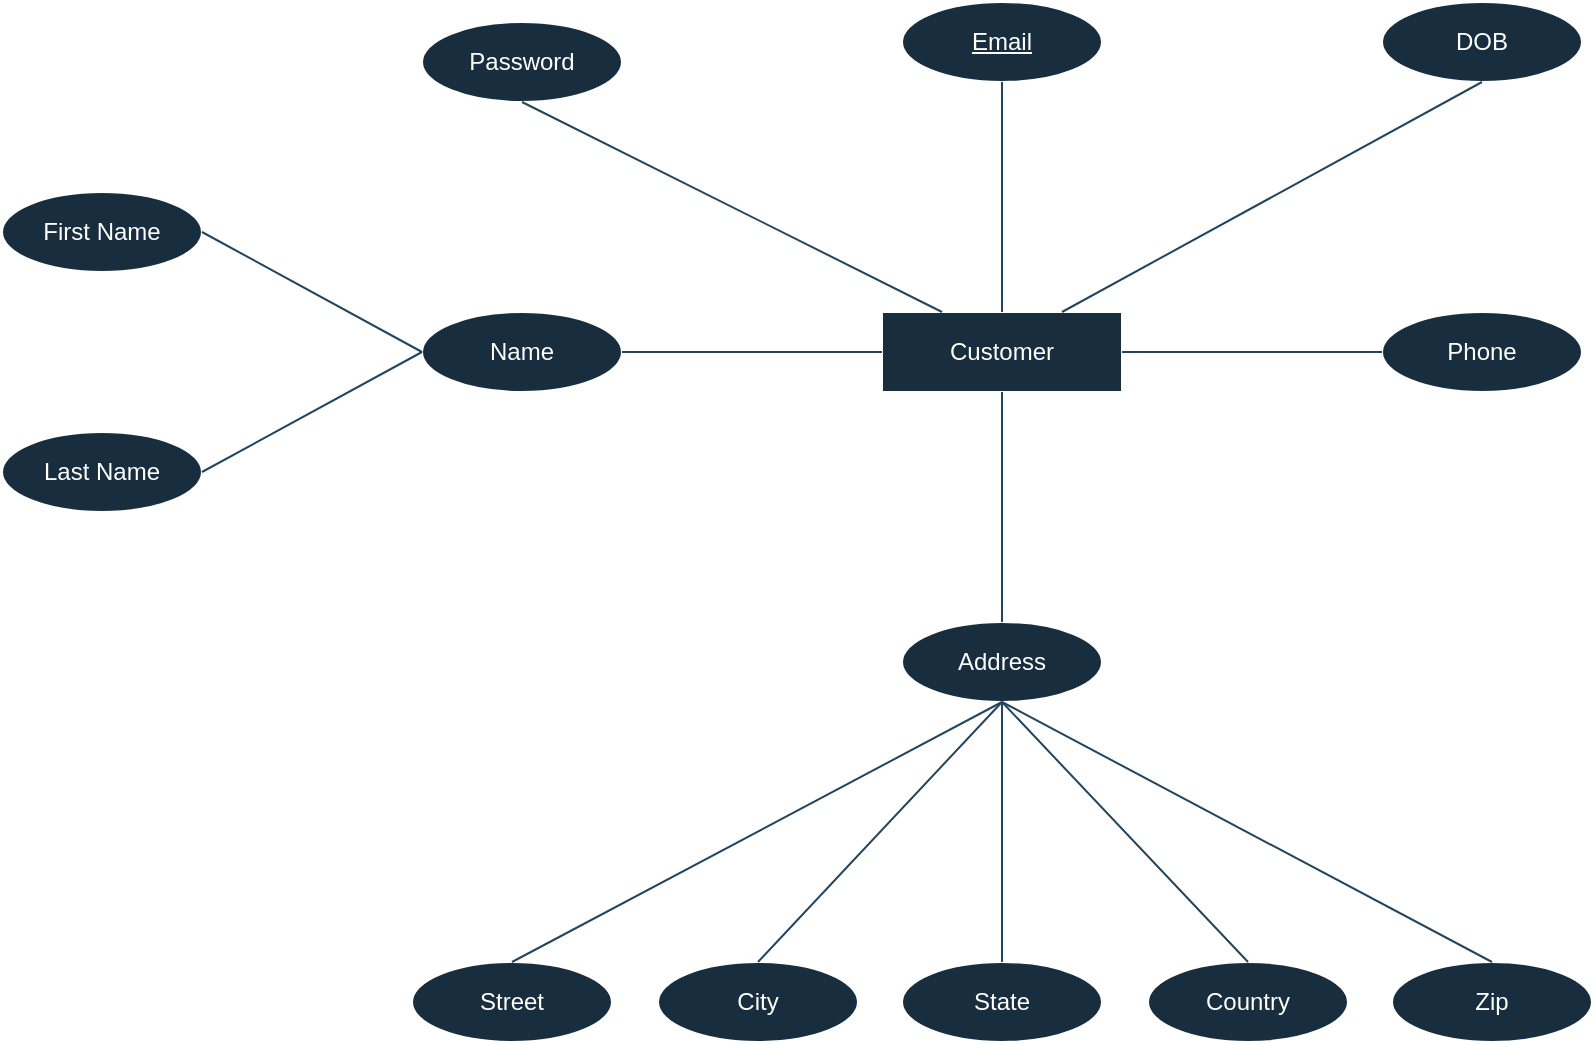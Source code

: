 <mxfile version="22.1.0" type="device" pages="4">
  <diagram id="R2lEEEUBdFMjLlhIrx00" name="customer">
    <mxGraphModel dx="1318" dy="870" grid="1" gridSize="10" guides="1" tooltips="1" connect="1" arrows="1" fold="1" page="1" pageScale="1" pageWidth="1100" pageHeight="850" math="0" shadow="0" extFonts="Permanent Marker^https://fonts.googleapis.com/css?family=Permanent+Marker">
      <root>
        <mxCell id="0" />
        <mxCell id="1" parent="0" />
        <mxCell id="ugbAvfdmD2CdIIh8Tc3_-12" value="Customer" style="whiteSpace=wrap;html=1;align=center;strokeColor=#FFFFFF;fontColor=#FFFFFF;fillColor=#182E3E;" parent="1" vertex="1">
          <mxGeometry x="490" y="405" width="120" height="40" as="geometry" />
        </mxCell>
        <mxCell id="ugbAvfdmD2CdIIh8Tc3_-14" value="Email" style="ellipse;whiteSpace=wrap;html=1;align=center;fontStyle=4;strokeColor=#FFFFFF;fontColor=#FFFFFF;fillColor=#182E3E;" parent="1" vertex="1">
          <mxGeometry x="500" y="250" width="100" height="40" as="geometry" />
        </mxCell>
        <mxCell id="ugbAvfdmD2CdIIh8Tc3_-15" value="Name" style="ellipse;whiteSpace=wrap;html=1;align=center;strokeColor=#FFFFFF;fontColor=#FFFFFF;fillColor=#182E3E;" parent="1" vertex="1">
          <mxGeometry x="260" y="405" width="100" height="40" as="geometry" />
        </mxCell>
        <mxCell id="ugbAvfdmD2CdIIh8Tc3_-16" value="First Name" style="ellipse;whiteSpace=wrap;html=1;align=center;strokeColor=#FFFFFF;fontColor=#FFFFFF;fillColor=#182E3E;" parent="1" vertex="1">
          <mxGeometry x="50" y="345" width="100" height="40" as="geometry" />
        </mxCell>
        <mxCell id="ugbAvfdmD2CdIIh8Tc3_-17" value="Last Name" style="ellipse;whiteSpace=wrap;html=1;align=center;strokeColor=#FFFFFF;fontColor=#FFFFFF;fillColor=#182E3E;" parent="1" vertex="1">
          <mxGeometry x="50" y="465" width="100" height="40" as="geometry" />
        </mxCell>
        <mxCell id="ugbAvfdmD2CdIIh8Tc3_-18" value="" style="endArrow=none;html=1;rounded=0;strokeColor=#23445D;exitX=1;exitY=0.5;exitDx=0;exitDy=0;entryX=0;entryY=0.5;entryDx=0;entryDy=0;" parent="1" source="ugbAvfdmD2CdIIh8Tc3_-16" target="ugbAvfdmD2CdIIh8Tc3_-15" edge="1">
          <mxGeometry width="50" height="50" relative="1" as="geometry">
            <mxPoint x="460" y="275" as="sourcePoint" />
            <mxPoint x="510" y="225" as="targetPoint" />
          </mxGeometry>
        </mxCell>
        <mxCell id="ugbAvfdmD2CdIIh8Tc3_-19" value="" style="endArrow=none;html=1;rounded=0;strokeColor=#23445D;exitX=1;exitY=0.5;exitDx=0;exitDy=0;entryX=0;entryY=0.5;entryDx=0;entryDy=0;" parent="1" source="ugbAvfdmD2CdIIh8Tc3_-17" target="ugbAvfdmD2CdIIh8Tc3_-15" edge="1">
          <mxGeometry width="50" height="50" relative="1" as="geometry">
            <mxPoint x="160" y="375" as="sourcePoint" />
            <mxPoint x="270" y="435" as="targetPoint" />
          </mxGeometry>
        </mxCell>
        <mxCell id="ugbAvfdmD2CdIIh8Tc3_-20" value="Address" style="ellipse;whiteSpace=wrap;html=1;align=center;strokeColor=#FFFFFF;fontColor=#FFFFFF;fillColor=#182E3E;" parent="1" vertex="1">
          <mxGeometry x="500" y="560" width="100" height="40" as="geometry" />
        </mxCell>
        <mxCell id="ugbAvfdmD2CdIIh8Tc3_-21" value="Street" style="ellipse;whiteSpace=wrap;html=1;align=center;strokeColor=#FFFFFF;fontColor=#FFFFFF;fillColor=#182E3E;" parent="1" vertex="1">
          <mxGeometry x="255" y="730" width="100" height="40" as="geometry" />
        </mxCell>
        <mxCell id="ugbAvfdmD2CdIIh8Tc3_-22" value="City" style="ellipse;whiteSpace=wrap;html=1;align=center;strokeColor=#FFFFFF;fontColor=#FFFFFF;fillColor=#182E3E;" parent="1" vertex="1">
          <mxGeometry x="378" y="730" width="100" height="40" as="geometry" />
        </mxCell>
        <mxCell id="ugbAvfdmD2CdIIh8Tc3_-23" value="" style="endArrow=none;html=1;rounded=0;strokeColor=#23445D;exitX=0.5;exitY=0;exitDx=0;exitDy=0;entryX=0.5;entryY=1;entryDx=0;entryDy=0;" parent="1" source="ugbAvfdmD2CdIIh8Tc3_-21" target="ugbAvfdmD2CdIIh8Tc3_-20" edge="1">
          <mxGeometry width="50" height="50" relative="1" as="geometry">
            <mxPoint x="700" y="430" as="sourcePoint" />
            <mxPoint x="750" y="380" as="targetPoint" />
          </mxGeometry>
        </mxCell>
        <mxCell id="ugbAvfdmD2CdIIh8Tc3_-24" value="" style="endArrow=none;html=1;rounded=0;strokeColor=#23445D;entryX=0.5;entryY=1;entryDx=0;entryDy=0;exitX=0.5;exitY=0;exitDx=0;exitDy=0;" parent="1" source="ugbAvfdmD2CdIIh8Tc3_-22" target="ugbAvfdmD2CdIIh8Tc3_-20" edge="1">
          <mxGeometry width="50" height="50" relative="1" as="geometry">
            <mxPoint x="580" y="730" as="sourcePoint" />
            <mxPoint x="510" y="590" as="targetPoint" />
          </mxGeometry>
        </mxCell>
        <mxCell id="ugbAvfdmD2CdIIh8Tc3_-25" value="State" style="ellipse;whiteSpace=wrap;html=1;align=center;strokeColor=#FFFFFF;fontColor=#FFFFFF;fillColor=#182E3E;" parent="1" vertex="1">
          <mxGeometry x="500" y="730" width="100" height="40" as="geometry" />
        </mxCell>
        <mxCell id="ugbAvfdmD2CdIIh8Tc3_-26" value="Zip" style="ellipse;whiteSpace=wrap;html=1;align=center;strokeColor=#FFFFFF;fontColor=#FFFFFF;fillColor=#182E3E;" parent="1" vertex="1">
          <mxGeometry x="745" y="730" width="100" height="40" as="geometry" />
        </mxCell>
        <mxCell id="ugbAvfdmD2CdIIh8Tc3_-27" value="Country" style="ellipse;whiteSpace=wrap;html=1;align=center;strokeColor=#FFFFFF;fontColor=#FFFFFF;fillColor=#182E3E;" parent="1" vertex="1">
          <mxGeometry x="623" y="730" width="100" height="40" as="geometry" />
        </mxCell>
        <mxCell id="ugbAvfdmD2CdIIh8Tc3_-28" value="" style="endArrow=none;html=1;rounded=0;strokeColor=#23445D;entryX=0.5;entryY=1;entryDx=0;entryDy=0;exitX=0.5;exitY=0;exitDx=0;exitDy=0;" parent="1" source="ugbAvfdmD2CdIIh8Tc3_-25" target="ugbAvfdmD2CdIIh8Tc3_-20" edge="1">
          <mxGeometry width="50" height="50" relative="1" as="geometry">
            <mxPoint x="480" y="740" as="sourcePoint" />
            <mxPoint x="560" y="610" as="targetPoint" />
          </mxGeometry>
        </mxCell>
        <mxCell id="ugbAvfdmD2CdIIh8Tc3_-29" value="" style="endArrow=none;html=1;rounded=0;strokeColor=#23445D;entryX=0.5;entryY=1;entryDx=0;entryDy=0;exitX=0.5;exitY=0;exitDx=0;exitDy=0;" parent="1" source="ugbAvfdmD2CdIIh8Tc3_-27" target="ugbAvfdmD2CdIIh8Tc3_-20" edge="1">
          <mxGeometry width="50" height="50" relative="1" as="geometry">
            <mxPoint x="600" y="740" as="sourcePoint" />
            <mxPoint x="560" y="610" as="targetPoint" />
          </mxGeometry>
        </mxCell>
        <mxCell id="ugbAvfdmD2CdIIh8Tc3_-30" value="" style="endArrow=none;html=1;rounded=0;strokeColor=#23445D;entryX=0.5;entryY=1;entryDx=0;entryDy=0;exitX=0.5;exitY=0;exitDx=0;exitDy=0;" parent="1" source="ugbAvfdmD2CdIIh8Tc3_-26" target="ugbAvfdmD2CdIIh8Tc3_-20" edge="1">
          <mxGeometry width="50" height="50" relative="1" as="geometry">
            <mxPoint x="730" y="740" as="sourcePoint" />
            <mxPoint x="560" y="610" as="targetPoint" />
          </mxGeometry>
        </mxCell>
        <mxCell id="ugbAvfdmD2CdIIh8Tc3_-31" value="DOB" style="ellipse;whiteSpace=wrap;html=1;align=center;strokeColor=#FFFFFF;fontColor=#FFFFFF;fillColor=#182E3E;" parent="1" vertex="1">
          <mxGeometry x="740" y="250" width="100" height="40" as="geometry" />
        </mxCell>
        <mxCell id="ugbAvfdmD2CdIIh8Tc3_-32" value="Phone" style="ellipse;whiteSpace=wrap;html=1;align=center;strokeColor=#FFFFFF;fontColor=#FFFFFF;fillColor=#182E3E;" parent="1" vertex="1">
          <mxGeometry x="740" y="405" width="100" height="40" as="geometry" />
        </mxCell>
        <mxCell id="ugbAvfdmD2CdIIh8Tc3_-33" value="Password" style="ellipse;whiteSpace=wrap;html=1;align=center;strokeColor=#FFFFFF;fontColor=#FFFFFF;fillColor=#182E3E;" parent="1" vertex="1">
          <mxGeometry x="260" y="260" width="100" height="40" as="geometry" />
        </mxCell>
        <mxCell id="ugbAvfdmD2CdIIh8Tc3_-34" value="" style="endArrow=none;html=1;rounded=0;strokeColor=#23445D;entryX=0.5;entryY=1;entryDx=0;entryDy=0;exitX=0.25;exitY=0;exitDx=0;exitDy=0;" parent="1" source="ugbAvfdmD2CdIIh8Tc3_-12" target="ugbAvfdmD2CdIIh8Tc3_-33" edge="1">
          <mxGeometry width="50" height="50" relative="1" as="geometry">
            <mxPoint x="500" y="620" as="sourcePoint" />
            <mxPoint x="550" y="570" as="targetPoint" />
          </mxGeometry>
        </mxCell>
        <mxCell id="ugbAvfdmD2CdIIh8Tc3_-35" value="" style="endArrow=none;html=1;rounded=0;strokeColor=#23445D;entryX=1;entryY=0.5;entryDx=0;entryDy=0;exitX=0;exitY=0.5;exitDx=0;exitDy=0;" parent="1" source="ugbAvfdmD2CdIIh8Tc3_-12" target="ugbAvfdmD2CdIIh8Tc3_-15" edge="1">
          <mxGeometry width="50" height="50" relative="1" as="geometry">
            <mxPoint x="500" y="415" as="sourcePoint" />
            <mxPoint x="320" y="310" as="targetPoint" />
          </mxGeometry>
        </mxCell>
        <mxCell id="ugbAvfdmD2CdIIh8Tc3_-36" value="" style="endArrow=none;html=1;rounded=0;strokeColor=#23445D;entryX=0.5;entryY=0;entryDx=0;entryDy=0;exitX=0.5;exitY=1;exitDx=0;exitDy=0;" parent="1" source="ugbAvfdmD2CdIIh8Tc3_-14" target="ugbAvfdmD2CdIIh8Tc3_-12" edge="1">
          <mxGeometry width="50" height="50" relative="1" as="geometry">
            <mxPoint x="500" y="435" as="sourcePoint" />
            <mxPoint x="370" y="435" as="targetPoint" />
          </mxGeometry>
        </mxCell>
        <mxCell id="ugbAvfdmD2CdIIh8Tc3_-37" value="" style="endArrow=none;html=1;rounded=0;strokeColor=#23445D;entryX=0.75;entryY=0;entryDx=0;entryDy=0;exitX=0.5;exitY=1;exitDx=0;exitDy=0;" parent="1" source="ugbAvfdmD2CdIIh8Tc3_-31" target="ugbAvfdmD2CdIIh8Tc3_-12" edge="1">
          <mxGeometry width="50" height="50" relative="1" as="geometry">
            <mxPoint x="560" y="300" as="sourcePoint" />
            <mxPoint x="560" y="415" as="targetPoint" />
          </mxGeometry>
        </mxCell>
        <mxCell id="ugbAvfdmD2CdIIh8Tc3_-38" value="" style="endArrow=none;html=1;rounded=0;strokeColor=#23445D;entryX=0.5;entryY=0;entryDx=0;entryDy=0;exitX=0.5;exitY=1;exitDx=0;exitDy=0;" parent="1" source="ugbAvfdmD2CdIIh8Tc3_-12" target="ugbAvfdmD2CdIIh8Tc3_-20" edge="1">
          <mxGeometry width="50" height="50" relative="1" as="geometry">
            <mxPoint x="530" y="415" as="sourcePoint" />
            <mxPoint x="320" y="310" as="targetPoint" />
          </mxGeometry>
        </mxCell>
        <mxCell id="ugbAvfdmD2CdIIh8Tc3_-39" value="" style="endArrow=none;html=1;rounded=0;strokeColor=#23445D;entryX=1;entryY=0.5;entryDx=0;entryDy=0;exitX=0;exitY=0.5;exitDx=0;exitDy=0;" parent="1" source="ugbAvfdmD2CdIIh8Tc3_-32" target="ugbAvfdmD2CdIIh8Tc3_-12" edge="1">
          <mxGeometry width="50" height="50" relative="1" as="geometry">
            <mxPoint x="540" y="425" as="sourcePoint" />
            <mxPoint x="330" y="320" as="targetPoint" />
          </mxGeometry>
        </mxCell>
      </root>
    </mxGraphModel>
  </diagram>
  <diagram id="U1bSplDY5_WWmYXj9NxQ" name="products">
    <mxGraphModel dx="1321" dy="870" grid="1" gridSize="10" guides="1" tooltips="1" connect="1" arrows="1" fold="1" page="1" pageScale="1" pageWidth="1100" pageHeight="850" math="0" shadow="0">
      <root>
        <mxCell id="0" />
        <mxCell id="1" parent="0" />
        <mxCell id="1Y8i_Vt8Bunr1dhVFOgr-8" value="" style="edgeStyle=orthogonalEdgeStyle;rounded=0;orthogonalLoop=1;jettySize=auto;html=1;strokeColor=#23445D;endArrow=none;endFill=0;" edge="1" parent="1" source="1Y8i_Vt8Bunr1dhVFOgr-1" target="1Y8i_Vt8Bunr1dhVFOgr-3">
          <mxGeometry relative="1" as="geometry" />
        </mxCell>
        <mxCell id="1Y8i_Vt8Bunr1dhVFOgr-9" style="edgeStyle=orthogonalEdgeStyle;rounded=0;orthogonalLoop=1;jettySize=auto;html=1;entryX=0;entryY=0.5;entryDx=0;entryDy=0;strokeColor=#23445D;endArrow=none;endFill=0;" edge="1" parent="1" source="1Y8i_Vt8Bunr1dhVFOgr-1" target="1Y8i_Vt8Bunr1dhVFOgr-7">
          <mxGeometry relative="1" as="geometry" />
        </mxCell>
        <mxCell id="1Y8i_Vt8Bunr1dhVFOgr-10" style="edgeStyle=orthogonalEdgeStyle;rounded=0;orthogonalLoop=1;jettySize=auto;html=1;entryX=0.5;entryY=0;entryDx=0;entryDy=0;strokeColor=#23445D;endArrow=none;endFill=0;" edge="1" parent="1" source="1Y8i_Vt8Bunr1dhVFOgr-1" target="1Y8i_Vt8Bunr1dhVFOgr-6">
          <mxGeometry relative="1" as="geometry" />
        </mxCell>
        <mxCell id="1Y8i_Vt8Bunr1dhVFOgr-11" style="edgeStyle=orthogonalEdgeStyle;rounded=0;orthogonalLoop=1;jettySize=auto;html=1;entryX=1;entryY=0.5;entryDx=0;entryDy=0;strokeColor=#23445D;endArrow=none;endFill=0;" edge="1" parent="1" source="1Y8i_Vt8Bunr1dhVFOgr-1" target="1Y8i_Vt8Bunr1dhVFOgr-4">
          <mxGeometry relative="1" as="geometry" />
        </mxCell>
        <mxCell id="1Y8i_Vt8Bunr1dhVFOgr-12" style="rounded=0;orthogonalLoop=1;jettySize=auto;html=1;entryX=1;entryY=0;entryDx=0;entryDy=0;strokeColor=#23445D;endArrow=none;endFill=0;" edge="1" parent="1" source="1Y8i_Vt8Bunr1dhVFOgr-1" target="1Y8i_Vt8Bunr1dhVFOgr-5">
          <mxGeometry relative="1" as="geometry" />
        </mxCell>
        <mxCell id="1Y8i_Vt8Bunr1dhVFOgr-1" value="Product" style="whiteSpace=wrap;html=1;align=center;strokeColor=#FFFFFF;fontColor=#FFFFFF;fillColor=#182E3E;" vertex="1" parent="1">
          <mxGeometry x="500" y="430" width="100" height="40" as="geometry" />
        </mxCell>
        <mxCell id="1Y8i_Vt8Bunr1dhVFOgr-3" value="Product_ID" style="ellipse;whiteSpace=wrap;html=1;align=center;fontStyle=4;strokeColor=#FFFFFF;fontColor=#FFFFFF;fillColor=#182E3E;" vertex="1" parent="1">
          <mxGeometry x="500" y="280" width="100" height="40" as="geometry" />
        </mxCell>
        <mxCell id="1Y8i_Vt8Bunr1dhVFOgr-4" value="Product_Name" style="ellipse;whiteSpace=wrap;html=1;align=center;strokeColor=#FFFFFF;fontColor=#FFFFFF;fillColor=#182E3E;" vertex="1" parent="1">
          <mxGeometry x="260" y="430" width="100" height="40" as="geometry" />
        </mxCell>
        <mxCell id="1Y8i_Vt8Bunr1dhVFOgr-5" value="Product_Price" style="ellipse;whiteSpace=wrap;html=1;align=center;strokeColor=#FFFFFF;fontColor=#FFFFFF;fillColor=#182E3E;" vertex="1" parent="1">
          <mxGeometry x="260" y="600" width="100" height="40" as="geometry" />
        </mxCell>
        <mxCell id="1Y8i_Vt8Bunr1dhVFOgr-6" value="Product_Description" style="ellipse;whiteSpace=wrap;html=1;align=center;strokeColor=#FFFFFF;fontColor=#FFFFFF;fillColor=#182E3E;" vertex="1" parent="1">
          <mxGeometry x="490" y="600" width="120" height="40" as="geometry" />
        </mxCell>
        <mxCell id="1Y8i_Vt8Bunr1dhVFOgr-7" value="Product_Category" style="ellipse;whiteSpace=wrap;html=1;align=center;strokeColor=#FFFFFF;fontColor=#FFFFFF;fillColor=#182E3E;" vertex="1" parent="1">
          <mxGeometry x="740" y="430" width="110" height="40" as="geometry" />
        </mxCell>
      </root>
    </mxGraphModel>
  </diagram>
  <diagram id="ADVplZYVlYZyvyesoB6t" name="transaction">
    <mxGraphModel dx="1558" dy="870" grid="1" gridSize="10" guides="1" tooltips="1" connect="1" arrows="1" fold="1" page="1" pageScale="1" pageWidth="1100" pageHeight="850" math="0" shadow="0">
      <root>
        <mxCell id="0" />
        <mxCell id="1" parent="0" />
        <mxCell id="Q1nYXcDtqhkYo4GkZySP-1" value="Transaction" style="whiteSpace=wrap;html=1;align=center;strokeColor=#FFFFFF;fontColor=#FFFFFF;fillColor=#182E3E;labelBackgroundColor=none;" parent="1" vertex="1">
          <mxGeometry x="500" y="405" width="100" height="40" as="geometry" />
        </mxCell>
        <mxCell id="3SHky4rWye61tedKXQMc-1" value="Transaction_ID" style="ellipse;whiteSpace=wrap;html=1;align=center;fontStyle=4;labelBackgroundColor=none;fillColor=#182E3E;strokeColor=#FFFFFF;fontColor=#FFFFFF;" vertex="1" parent="1">
          <mxGeometry x="500" y="280" width="100" height="40" as="geometry" />
        </mxCell>
        <mxCell id="3SHky4rWye61tedKXQMc-2" value="Trsn_Status" style="ellipse;whiteSpace=wrap;html=1;align=center;strokeColor=#FFFFFF;fontColor=#FFFFFF;fillColor=#182E3E;" vertex="1" parent="1">
          <mxGeometry x="300" y="405" width="100" height="40" as="geometry" />
        </mxCell>
        <mxCell id="3SHky4rWye61tedKXQMc-3" value="Trsn_Time" style="ellipse;whiteSpace=wrap;html=1;align=center;strokeColor=#FFFFFF;fontColor=#FFFFFF;fillColor=#182E3E;" vertex="1" parent="1">
          <mxGeometry x="500" y="530" width="100" height="40" as="geometry" />
        </mxCell>
      </root>
    </mxGraphModel>
  </diagram>
  <diagram id="2zyVf5xR1xvGA76PFNHv" name="order">
    <mxGraphModel dx="1318" dy="870" grid="1" gridSize="10" guides="1" tooltips="1" connect="1" arrows="1" fold="1" page="1" pageScale="1" pageWidth="1100" pageHeight="850" math="0" shadow="0">
      <root>
        <mxCell id="0" />
        <mxCell id="1" parent="0" />
        <mxCell id="8OGqyuSJzcMr2tcg1Gh0-3" style="edgeStyle=orthogonalEdgeStyle;rounded=0;orthogonalLoop=1;jettySize=auto;html=1;entryX=0.5;entryY=1;entryDx=0;entryDy=0;strokeColor=#23445D;endArrow=none;endFill=0;" edge="1" parent="1" source="8OGqyuSJzcMr2tcg1Gh0-1" target="8OGqyuSJzcMr2tcg1Gh0-2">
          <mxGeometry relative="1" as="geometry" />
        </mxCell>
        <mxCell id="8OGqyuSJzcMr2tcg1Gh0-1" value="Order" style="whiteSpace=wrap;html=1;align=center;strokeColor=#FFFFFF;fontColor=#FFFFFF;fillColor=#182E3E;" vertex="1" parent="1">
          <mxGeometry x="500" y="405" width="100" height="40" as="geometry" />
        </mxCell>
        <mxCell id="8OGqyuSJzcMr2tcg1Gh0-2" value="Order_ID" style="ellipse;whiteSpace=wrap;html=1;align=center;fontStyle=4;strokeColor=#FFFFFF;fontColor=#FFFFFF;fillColor=#182E3E;" vertex="1" parent="1">
          <mxGeometry x="500" y="280" width="100" height="40" as="geometry" />
        </mxCell>
      </root>
    </mxGraphModel>
  </diagram>
</mxfile>
